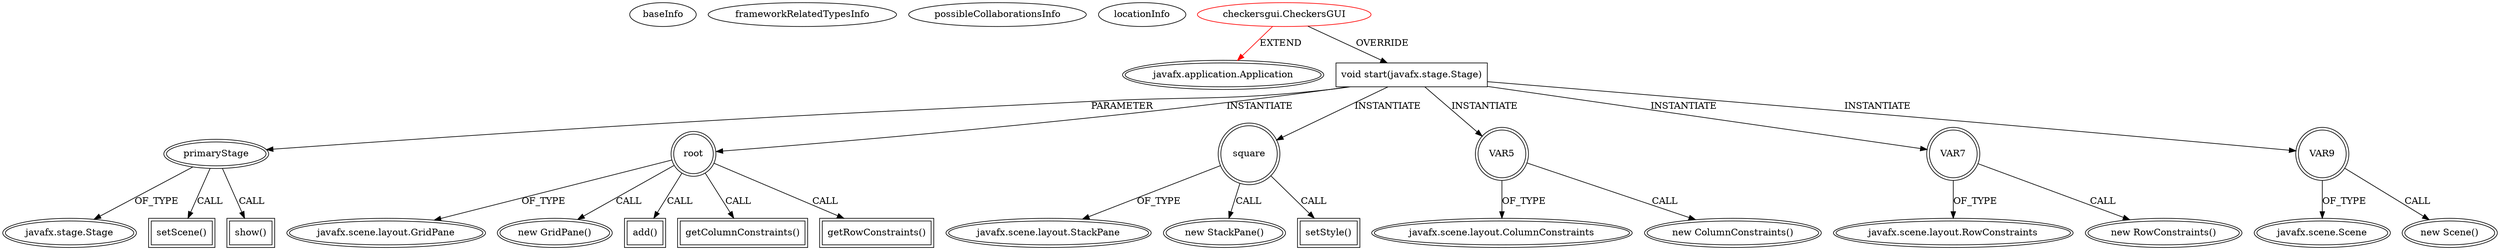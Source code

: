 digraph {
baseInfo[graphId=3497,category="extension_graph",isAnonymous=false,possibleRelation=false]
frameworkRelatedTypesInfo[0="javafx.application.Application"]
possibleCollaborationsInfo[]
locationInfo[projectName="lochmis-checkers",filePath="/lochmis-checkers/checkers-master/checkersGUI/src/checkersgui/CheckersGUI.java",contextSignature="CheckersGUI",graphId="3497"]
0[label="checkersgui.CheckersGUI",vertexType="ROOT_CLIENT_CLASS_DECLARATION",isFrameworkType=false,color=red]
1[label="javafx.application.Application",vertexType="FRAMEWORK_CLASS_TYPE",isFrameworkType=true,peripheries=2]
2[label="void start(javafx.stage.Stage)",vertexType="OVERRIDING_METHOD_DECLARATION",isFrameworkType=false,shape=box]
3[label="primaryStage",vertexType="PARAMETER_DECLARATION",isFrameworkType=true,peripheries=2]
4[label="javafx.stage.Stage",vertexType="FRAMEWORK_CLASS_TYPE",isFrameworkType=true,peripheries=2]
6[label="root",vertexType="VARIABLE_EXPRESION",isFrameworkType=true,peripheries=2,shape=circle]
7[label="javafx.scene.layout.GridPane",vertexType="FRAMEWORK_CLASS_TYPE",isFrameworkType=true,peripheries=2]
5[label="new GridPane()",vertexType="CONSTRUCTOR_CALL",isFrameworkType=true,peripheries=2]
9[label="square",vertexType="VARIABLE_EXPRESION",isFrameworkType=true,peripheries=2,shape=circle]
10[label="javafx.scene.layout.StackPane",vertexType="FRAMEWORK_CLASS_TYPE",isFrameworkType=true,peripheries=2]
8[label="new StackPane()",vertexType="CONSTRUCTOR_CALL",isFrameworkType=true,peripheries=2]
12[label="setStyle()",vertexType="INSIDE_CALL",isFrameworkType=true,peripheries=2,shape=box]
14[label="add()",vertexType="INSIDE_CALL",isFrameworkType=true,peripheries=2,shape=box]
16[label="getColumnConstraints()",vertexType="INSIDE_CALL",isFrameworkType=true,peripheries=2,shape=box]
18[label="VAR5",vertexType="VARIABLE_EXPRESION",isFrameworkType=true,peripheries=2,shape=circle]
19[label="javafx.scene.layout.ColumnConstraints",vertexType="FRAMEWORK_CLASS_TYPE",isFrameworkType=true,peripheries=2]
17[label="new ColumnConstraints()",vertexType="CONSTRUCTOR_CALL",isFrameworkType=true,peripheries=2]
21[label="getRowConstraints()",vertexType="INSIDE_CALL",isFrameworkType=true,peripheries=2,shape=box]
23[label="VAR7",vertexType="VARIABLE_EXPRESION",isFrameworkType=true,peripheries=2,shape=circle]
24[label="javafx.scene.layout.RowConstraints",vertexType="FRAMEWORK_CLASS_TYPE",isFrameworkType=true,peripheries=2]
22[label="new RowConstraints()",vertexType="CONSTRUCTOR_CALL",isFrameworkType=true,peripheries=2]
26[label="setScene()",vertexType="INSIDE_CALL",isFrameworkType=true,peripheries=2,shape=box]
28[label="VAR9",vertexType="VARIABLE_EXPRESION",isFrameworkType=true,peripheries=2,shape=circle]
29[label="javafx.scene.Scene",vertexType="FRAMEWORK_CLASS_TYPE",isFrameworkType=true,peripheries=2]
27[label="new Scene()",vertexType="CONSTRUCTOR_CALL",isFrameworkType=true,peripheries=2]
31[label="show()",vertexType="INSIDE_CALL",isFrameworkType=true,peripheries=2,shape=box]
0->1[label="EXTEND",color=red]
0->2[label="OVERRIDE"]
3->4[label="OF_TYPE"]
2->3[label="PARAMETER"]
2->6[label="INSTANTIATE"]
6->7[label="OF_TYPE"]
6->5[label="CALL"]
2->9[label="INSTANTIATE"]
9->10[label="OF_TYPE"]
9->8[label="CALL"]
9->12[label="CALL"]
6->14[label="CALL"]
6->16[label="CALL"]
2->18[label="INSTANTIATE"]
18->19[label="OF_TYPE"]
18->17[label="CALL"]
6->21[label="CALL"]
2->23[label="INSTANTIATE"]
23->24[label="OF_TYPE"]
23->22[label="CALL"]
3->26[label="CALL"]
2->28[label="INSTANTIATE"]
28->29[label="OF_TYPE"]
28->27[label="CALL"]
3->31[label="CALL"]
}
